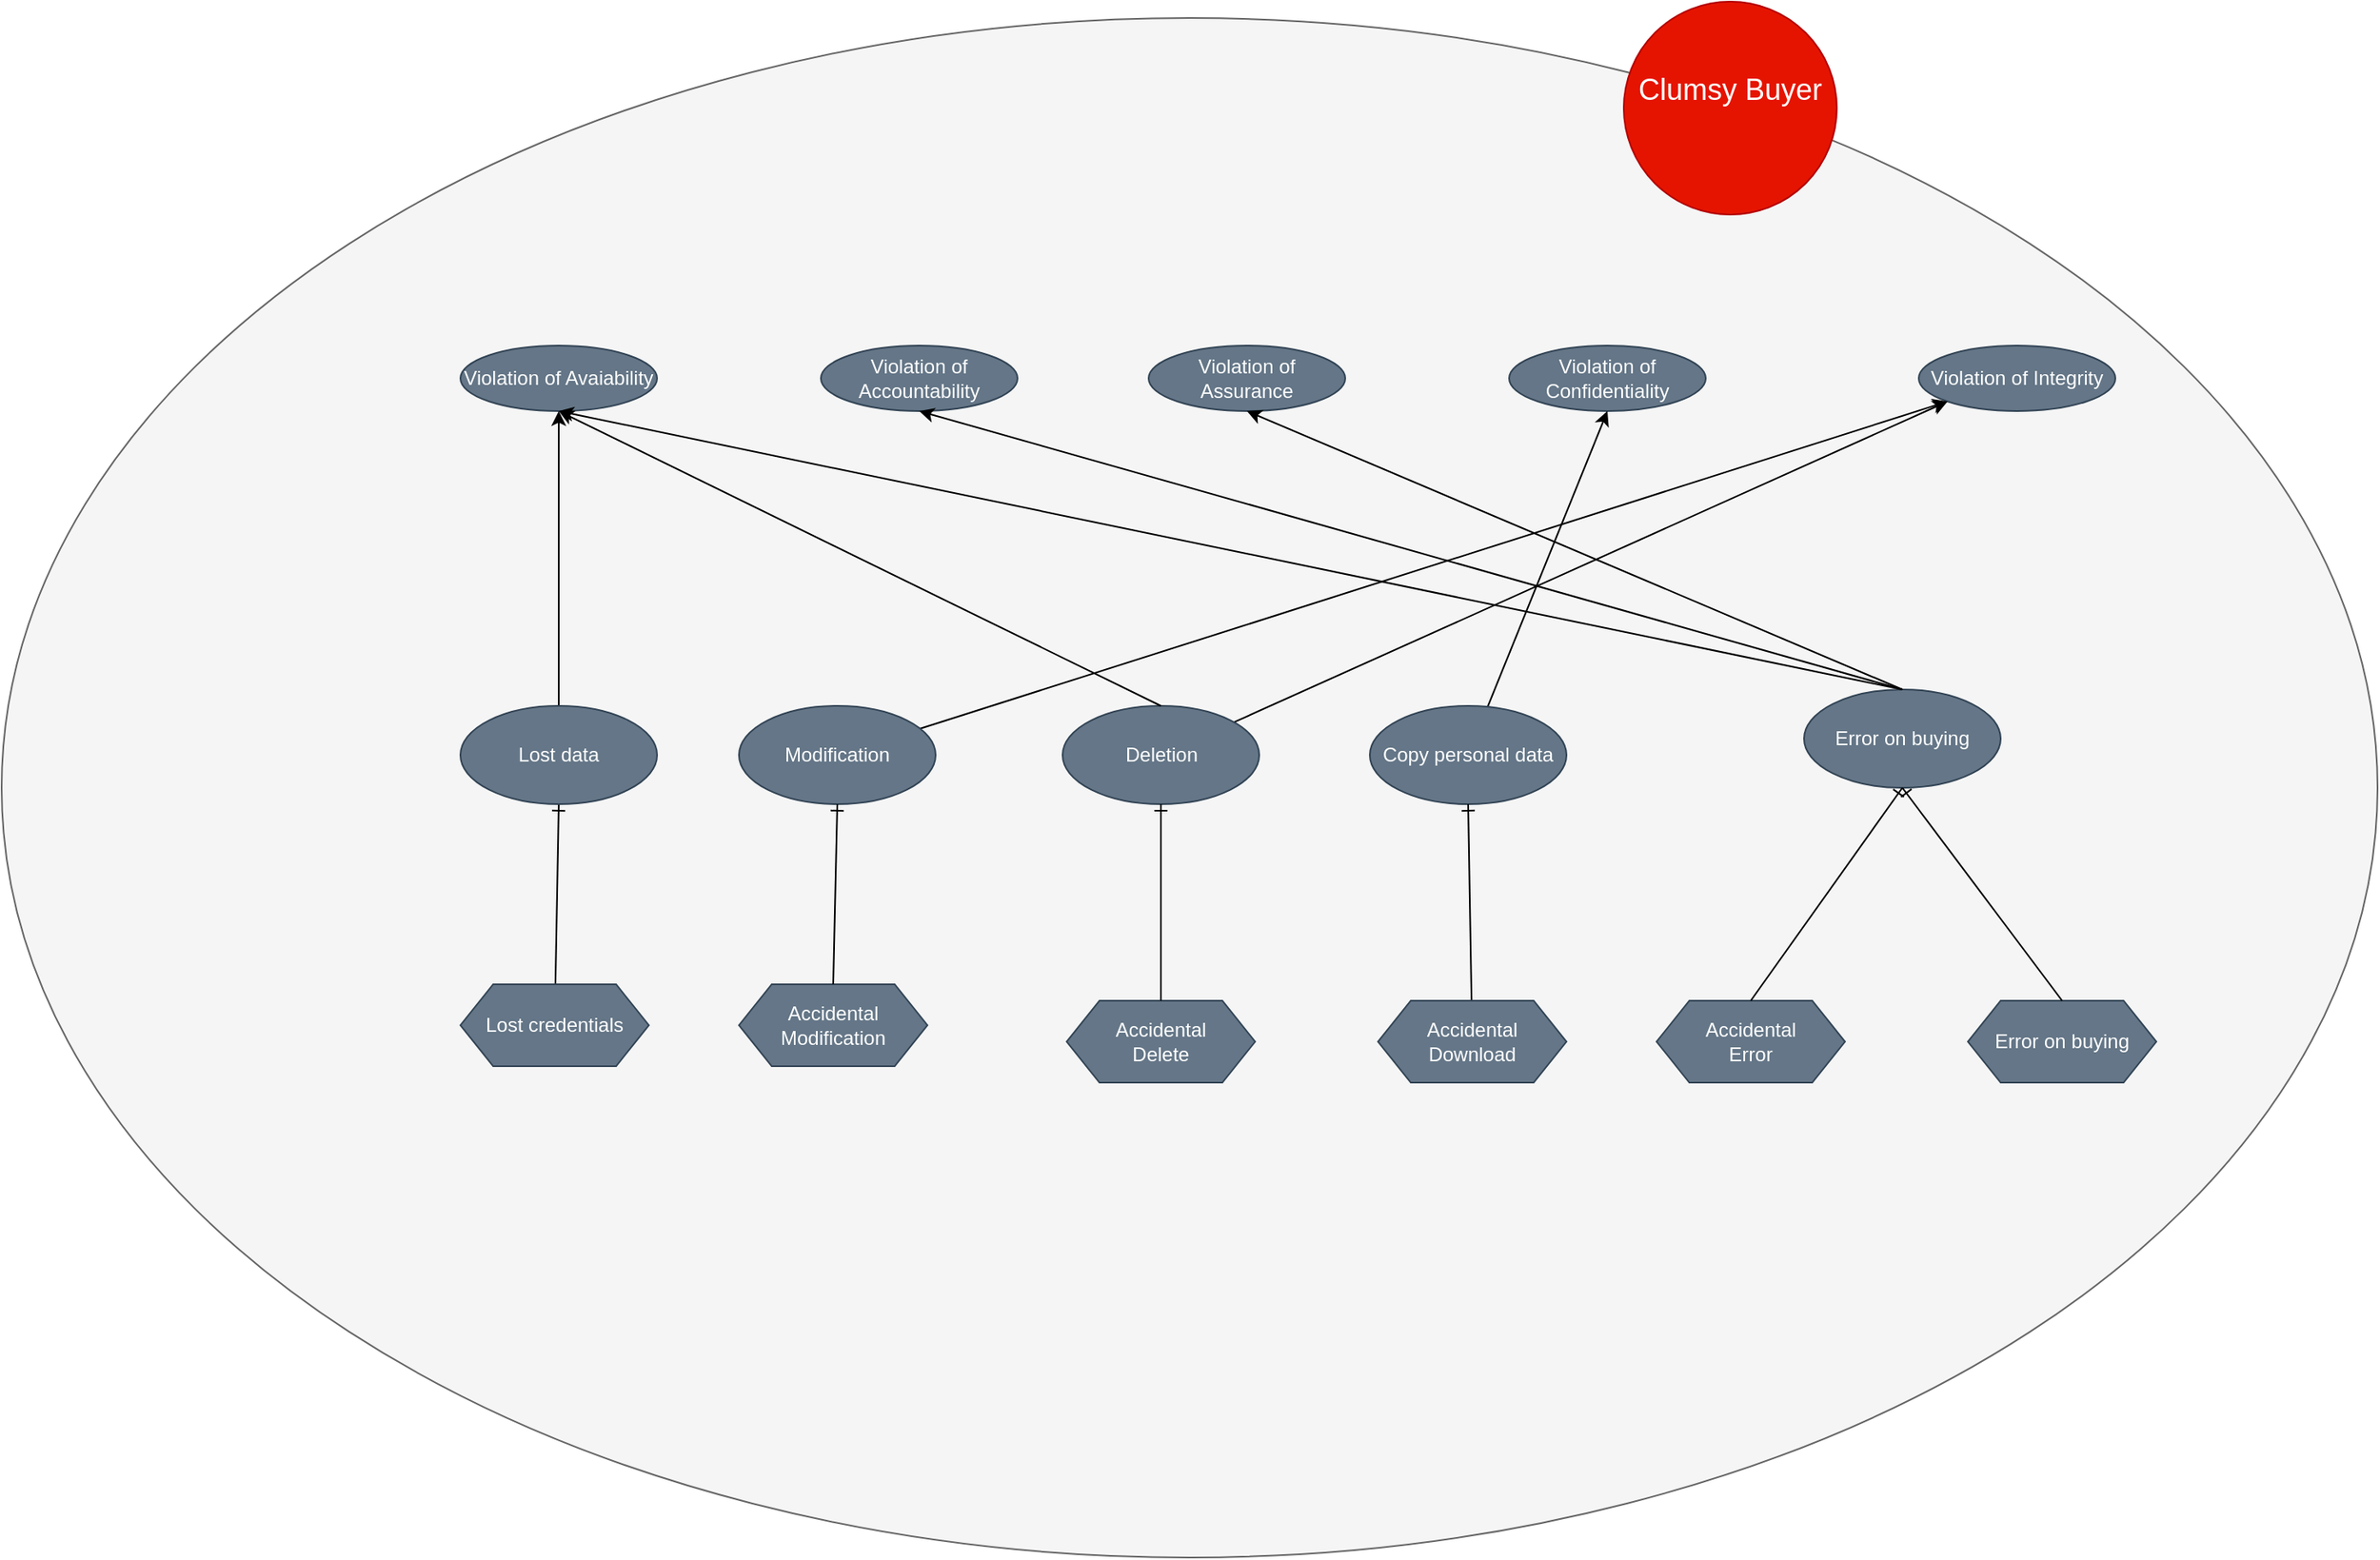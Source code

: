 <mxfile version="15.2.9" type="onedrive"><diagram id="k2b_GQdQf0r4lbPcgMko" name="Pagina-1"><mxGraphModel dx="1422" dy="794" grid="1" gridSize="10" guides="1" tooltips="1" connect="1" arrows="1" fold="1" page="1" pageScale="1" pageWidth="2339" pageHeight="3300" math="0" shadow="0"><root><mxCell id="0"/><mxCell id="1" parent="0"/><mxCell id="FnJxRadUdDzB-UCkNGgQ-51" value="" style="ellipse;whiteSpace=wrap;html=1;fillColor=#f5f5f5;strokeColor=#666666;fontColor=#333333;" parent="1" vertex="1"><mxGeometry x="280" y="380" width="1450" height="940" as="geometry"/></mxCell><mxCell id="FnJxRadUdDzB-UCkNGgQ-1" value="&lt;div&gt;&lt;font style=&quot;font-size: 18px&quot;&gt;Clumsy Buyer&lt;/font&gt;&lt;/div&gt;&lt;div&gt;&lt;font style=&quot;font-size: 18px&quot;&gt;&lt;br&gt;&lt;/font&gt;&lt;/div&gt;" style="ellipse;whiteSpace=wrap;html=1;aspect=fixed;fillColor=#e51400;strokeColor=#B20000;fontColor=#ffffff;" parent="1" vertex="1"><mxGeometry x="1270" y="370" width="130" height="130" as="geometry"/></mxCell><mxCell id="FnJxRadUdDzB-UCkNGgQ-8" value="Violation of Confidentiality" style="ellipse;whiteSpace=wrap;html=1;fillColor=#647687;strokeColor=#314354;fontColor=#ffffff;" parent="1" vertex="1"><mxGeometry x="1200" y="580" width="120" height="40" as="geometry"/></mxCell><mxCell id="FnJxRadUdDzB-UCkNGgQ-9" value="Violation of Integrity" style="ellipse;whiteSpace=wrap;html=1;fillColor=#647687;strokeColor=#314354;fontColor=#ffffff;" parent="1" vertex="1"><mxGeometry x="1450" y="580" width="120" height="40" as="geometry"/></mxCell><mxCell id="qMqYUz7GR6rjboMJTGaC-7" style="edgeStyle=none;rounded=0;orthogonalLoop=1;jettySize=auto;html=1;entryX=0;entryY=1;entryDx=0;entryDy=0;" parent="1" source="-IHJIZNQYYL6_iNPUFCW-1" target="FnJxRadUdDzB-UCkNGgQ-9" edge="1"><mxGeometry relative="1" as="geometry"/></mxCell><mxCell id="-IHJIZNQYYL6_iNPUFCW-1" value="Modification" style="ellipse;whiteSpace=wrap;html=1;fillColor=#647687;strokeColor=#314354;fontColor=#ffffff;" parent="1" vertex="1"><mxGeometry x="730" y="800" width="120" height="60" as="geometry"/></mxCell><mxCell id="qMqYUz7GR6rjboMJTGaC-6" style="edgeStyle=none;rounded=0;orthogonalLoop=1;jettySize=auto;html=1;entryX=0;entryY=1;entryDx=0;entryDy=0;" parent="1" source="-IHJIZNQYYL6_iNPUFCW-3" target="FnJxRadUdDzB-UCkNGgQ-9" edge="1"><mxGeometry relative="1" as="geometry"/></mxCell><mxCell id="-IHJIZNQYYL6_iNPUFCW-3" value="Deletion" style="ellipse;whiteSpace=wrap;html=1;fillColor=#647687;strokeColor=#314354;fontColor=#ffffff;" parent="1" vertex="1"><mxGeometry x="927.5" y="800" width="120" height="60" as="geometry"/></mxCell><mxCell id="-IHJIZNQYYL6_iNPUFCW-4" value="Accidental Modification" style="shape=hexagon;perimeter=hexagonPerimeter2;whiteSpace=wrap;html=1;fixedSize=1;fillColor=#647687;strokeColor=#314354;fontColor=#ffffff;" parent="1" vertex="1"><mxGeometry x="730" y="970" width="115" height="50" as="geometry"/></mxCell><mxCell id="-IHJIZNQYYL6_iNPUFCW-5" value="&lt;div&gt;Accidental &lt;br&gt;&lt;/div&gt;&lt;div&gt;Delete&lt;/div&gt;" style="shape=hexagon;perimeter=hexagonPerimeter2;whiteSpace=wrap;html=1;fixedSize=1;fillColor=#647687;strokeColor=#314354;fontColor=#ffffff;" parent="1" vertex="1"><mxGeometry x="930" y="980" width="115" height="50" as="geometry"/></mxCell><mxCell id="Gdf6LkdMd0XbvxH2qqUX-1" value="Violation of Avaiability" style="ellipse;whiteSpace=wrap;html=1;fillColor=#647687;strokeColor=#314354;fontColor=#ffffff;" parent="1" vertex="1"><mxGeometry x="560" y="580" width="120" height="40" as="geometry"/></mxCell><mxCell id="qMqYUz7GR6rjboMJTGaC-2" style="rounded=0;orthogonalLoop=1;jettySize=auto;html=1;entryX=0.5;entryY=1;entryDx=0;entryDy=0;" parent="1" source="qMqYUz7GR6rjboMJTGaC-1" target="FnJxRadUdDzB-UCkNGgQ-8" edge="1"><mxGeometry relative="1" as="geometry"/></mxCell><mxCell id="qMqYUz7GR6rjboMJTGaC-1" value="&lt;div&gt;Copy personal data&lt;/div&gt;" style="ellipse;whiteSpace=wrap;html=1;fillColor=#647687;strokeColor=#314354;fontColor=#ffffff;" parent="1" vertex="1"><mxGeometry x="1115" y="800" width="120" height="60" as="geometry"/></mxCell><mxCell id="7lLg7hEbJwb55Ith-SLy-4" value="" style="endArrow=ERone;html=1;entryX=0.5;entryY=1;entryDx=0;entryDy=0;exitX=0.5;exitY=0;exitDx=0;exitDy=0;endFill=0;" parent="1" source="-IHJIZNQYYL6_iNPUFCW-4" target="-IHJIZNQYYL6_iNPUFCW-1" edge="1"><mxGeometry width="50" height="50" relative="1" as="geometry"><mxPoint x="850" y="940" as="sourcePoint"/><mxPoint x="900" y="890" as="targetPoint"/></mxGeometry></mxCell><mxCell id="7lLg7hEbJwb55Ith-SLy-5" value="" style="endArrow=ERone;html=1;entryX=0.5;entryY=1;entryDx=0;entryDy=0;exitX=0.5;exitY=0;exitDx=0;exitDy=0;endFill=0;" parent="1" source="-IHJIZNQYYL6_iNPUFCW-5" target="-IHJIZNQYYL6_iNPUFCW-3" edge="1"><mxGeometry width="50" height="50" relative="1" as="geometry"><mxPoint x="1110.25" y="970" as="sourcePoint"/><mxPoint x="1112.75" y="870" as="targetPoint"/><Array as="points"/></mxGeometry></mxCell><mxCell id="qMqYUz7GR6rjboMJTGaC-4" style="edgeStyle=none;rounded=0;orthogonalLoop=1;jettySize=auto;html=1;entryX=0.5;entryY=1;entryDx=0;entryDy=0;endArrow=ERone;endFill=0;" parent="1" source="qMqYUz7GR6rjboMJTGaC-3" target="qMqYUz7GR6rjboMJTGaC-1" edge="1"><mxGeometry relative="1" as="geometry"/></mxCell><mxCell id="qMqYUz7GR6rjboMJTGaC-3" value="&lt;div&gt;Accidental &lt;br&gt;&lt;/div&gt;&lt;div&gt;Download&lt;/div&gt;" style="shape=hexagon;perimeter=hexagonPerimeter2;whiteSpace=wrap;html=1;fixedSize=1;fillColor=#647687;strokeColor=#314354;fontColor=#ffffff;" parent="1" vertex="1"><mxGeometry x="1120" y="980" width="115" height="50" as="geometry"/></mxCell><mxCell id="qMqYUz7GR6rjboMJTGaC-13" style="edgeStyle=none;rounded=0;orthogonalLoop=1;jettySize=auto;html=1;endArrow=ERone;endFill=0;entryX=0.5;entryY=1;entryDx=0;entryDy=0;" parent="1" source="qMqYUz7GR6rjboMJTGaC-9" target="qMqYUz7GR6rjboMJTGaC-10" edge="1"><mxGeometry relative="1" as="geometry"><mxPoint x="640" y="870" as="targetPoint"/></mxGeometry></mxCell><mxCell id="qMqYUz7GR6rjboMJTGaC-9" value="Lost credentials" style="shape=hexagon;perimeter=hexagonPerimeter2;whiteSpace=wrap;html=1;fixedSize=1;fillColor=#647687;strokeColor=#314354;fontColor=#ffffff;" parent="1" vertex="1"><mxGeometry x="560" y="970" width="115" height="50" as="geometry"/></mxCell><mxCell id="qMqYUz7GR6rjboMJTGaC-11" style="edgeStyle=none;rounded=0;orthogonalLoop=1;jettySize=auto;html=1;entryX=0.5;entryY=1;entryDx=0;entryDy=0;" parent="1" source="qMqYUz7GR6rjboMJTGaC-10" target="Gdf6LkdMd0XbvxH2qqUX-1" edge="1"><mxGeometry relative="1" as="geometry"/></mxCell><mxCell id="qMqYUz7GR6rjboMJTGaC-10" value="Lost data" style="ellipse;whiteSpace=wrap;html=1;fillColor=#647687;strokeColor=#314354;fontColor=#ffffff;" parent="1" vertex="1"><mxGeometry x="560" y="800" width="120" height="60" as="geometry"/></mxCell><mxCell id="wggHKr6TI6wAgPGV48Lr-5" value="" style="endArrow=classic;html=1;exitX=0.5;exitY=0;exitDx=0;exitDy=0;entryX=0.5;entryY=1;entryDx=0;entryDy=0;" parent="1" source="-IHJIZNQYYL6_iNPUFCW-3" target="Gdf6LkdMd0XbvxH2qqUX-1" edge="1"><mxGeometry width="50" height="50" relative="1" as="geometry"><mxPoint x="1000" y="730" as="sourcePoint"/><mxPoint x="1050" y="680" as="targetPoint"/></mxGeometry></mxCell><mxCell id="TErS2iiTZ1nyFWrfBkSP-1" value="&lt;div&gt;Error on buying&lt;/div&gt;" style="ellipse;whiteSpace=wrap;html=1;fillColor=#647687;strokeColor=#314354;fontColor=#ffffff;" vertex="1" parent="1"><mxGeometry x="1380" y="790" width="120" height="60" as="geometry"/></mxCell><mxCell id="TErS2iiTZ1nyFWrfBkSP-2" value="Violation of Accountability" style="ellipse;whiteSpace=wrap;html=1;fillColor=#647687;strokeColor=#314354;fontColor=#ffffff;" vertex="1" parent="1"><mxGeometry x="780" y="580" width="120" height="40" as="geometry"/></mxCell><mxCell id="TErS2iiTZ1nyFWrfBkSP-3" value="" style="endArrow=classic;html=1;exitX=0.5;exitY=0;exitDx=0;exitDy=0;" edge="1" parent="1" source="TErS2iiTZ1nyFWrfBkSP-1"><mxGeometry width="50" height="50" relative="1" as="geometry"><mxPoint x="1380" y="770" as="sourcePoint"/><mxPoint x="620" y="620" as="targetPoint"/></mxGeometry></mxCell><mxCell id="TErS2iiTZ1nyFWrfBkSP-4" value="" style="endArrow=classic;html=1;exitX=0.5;exitY=0;exitDx=0;exitDy=0;entryX=0.5;entryY=1;entryDx=0;entryDy=0;" edge="1" parent="1" source="TErS2iiTZ1nyFWrfBkSP-1" target="TErS2iiTZ1nyFWrfBkSP-2"><mxGeometry width="50" height="50" relative="1" as="geometry"><mxPoint x="1500" y="780" as="sourcePoint"/><mxPoint x="1550" y="730" as="targetPoint"/></mxGeometry></mxCell><mxCell id="TErS2iiTZ1nyFWrfBkSP-5" value="&lt;div&gt;Accidental &lt;br&gt;&lt;/div&gt;&lt;div&gt;Error&lt;/div&gt;" style="shape=hexagon;perimeter=hexagonPerimeter2;whiteSpace=wrap;html=1;fixedSize=1;fillColor=#647687;strokeColor=#314354;fontColor=#ffffff;" vertex="1" parent="1"><mxGeometry x="1290" y="980" width="115" height="50" as="geometry"/></mxCell><mxCell id="TErS2iiTZ1nyFWrfBkSP-6" value="&lt;div&gt;Error on buying&lt;/div&gt;" style="shape=hexagon;perimeter=hexagonPerimeter2;whiteSpace=wrap;html=1;fixedSize=1;fillColor=#647687;strokeColor=#314354;fontColor=#ffffff;" vertex="1" parent="1"><mxGeometry x="1480" y="980" width="115" height="50" as="geometry"/></mxCell><mxCell id="TErS2iiTZ1nyFWrfBkSP-7" value="" style="endArrow=ERone;html=1;exitX=0.5;exitY=0;exitDx=0;exitDy=0;entryX=0.5;entryY=1;entryDx=0;entryDy=0;endFill=0;" edge="1" parent="1" source="TErS2iiTZ1nyFWrfBkSP-5" target="TErS2iiTZ1nyFWrfBkSP-1"><mxGeometry width="50" height="50" relative="1" as="geometry"><mxPoint x="1370" y="940" as="sourcePoint"/><mxPoint x="1420" y="890" as="targetPoint"/></mxGeometry></mxCell><mxCell id="TErS2iiTZ1nyFWrfBkSP-8" value="" style="endArrow=ERone;html=1;entryX=0.5;entryY=1;entryDx=0;entryDy=0;exitX=0.5;exitY=0;exitDx=0;exitDy=0;endFill=0;" edge="1" parent="1" source="TErS2iiTZ1nyFWrfBkSP-6" target="TErS2iiTZ1nyFWrfBkSP-1"><mxGeometry width="50" height="50" relative="1" as="geometry"><mxPoint x="1520" y="950" as="sourcePoint"/><mxPoint x="1570" y="900" as="targetPoint"/></mxGeometry></mxCell><mxCell id="TErS2iiTZ1nyFWrfBkSP-9" value="Violation of Assurance" style="ellipse;whiteSpace=wrap;html=1;fillColor=#647687;strokeColor=#314354;fontColor=#ffffff;" vertex="1" parent="1"><mxGeometry x="980" y="580" width="120" height="40" as="geometry"/></mxCell><mxCell id="TErS2iiTZ1nyFWrfBkSP-10" value="" style="endArrow=classic;html=1;exitX=0.5;exitY=0;exitDx=0;exitDy=0;" edge="1" parent="1" source="TErS2iiTZ1nyFWrfBkSP-1"><mxGeometry width="50" height="50" relative="1" as="geometry"><mxPoint x="1450" y="780" as="sourcePoint"/><mxPoint x="1040" y="620" as="targetPoint"/></mxGeometry></mxCell></root></mxGraphModel></diagram></mxfile>